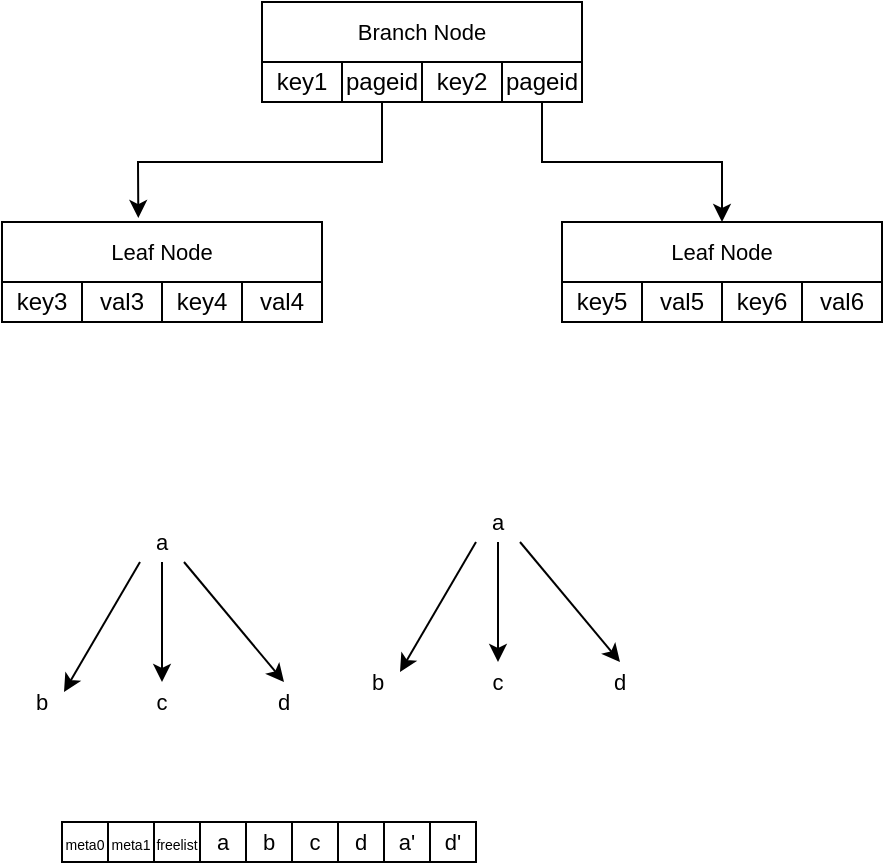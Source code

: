 <mxfile type="github" version="20.8.13">
  <diagram id="JOrlyePDWZIbf2m1sVJF" name="第 1 页">
    <mxGraphModel grid="1" shadow="0" math="0" pageHeight="1169" pageWidth="827" pageScale="1" page="1" fold="1" arrows="1" connect="1" tooltips="1" guides="1" gridSize="10" dy="264" dx="259">
      <root>
        <mxCell id="0" />
        <mxCell id="1" parent="0" />
        <mxCell id="vhXfBigJzkR24srd2eFZ-1" value="&lt;font style=&quot;font-size: 11px;&quot;&gt;Branch Node&lt;/font&gt;" parent="1" vertex="1" style="rounded=0;whiteSpace=wrap;html=1;movable=1;resizable=1;rotatable=1;deletable=1;editable=1;connectable=1;">
          <mxGeometry as="geometry" height="30" width="160" y="50" x="150" />
        </mxCell>
        <mxCell id="vhXfBigJzkR24srd2eFZ-4" value="key1" parent="1" vertex="1" style="rounded=0;whiteSpace=wrap;html=1;movable=1;resizable=1;rotatable=1;deletable=1;editable=1;connectable=1;">
          <mxGeometry as="geometry" height="20" width="40" y="80" x="150" />
        </mxCell>
        <mxCell id="vhXfBigJzkR24srd2eFZ-22" parent="1" style="edgeStyle=none;rounded=0;orthogonalLoop=1;jettySize=auto;html=1;entryX=0.426;entryY=-0.066;entryDx=0;entryDy=0;entryPerimeter=0;fontSize=11;exitX=0.5;exitY=1;exitDx=0;exitDy=0;" target="vhXfBigJzkR24srd2eFZ-12" source="vhXfBigJzkR24srd2eFZ-7" edge="1">
          <mxGeometry as="geometry" relative="1">
            <Array as="points">
              <mxPoint y="130" x="210" />
              <mxPoint y="130" x="88" />
            </Array>
          </mxGeometry>
        </mxCell>
        <mxCell id="vhXfBigJzkR24srd2eFZ-7" value="pageid" parent="1" vertex="1" style="rounded=0;whiteSpace=wrap;html=1;movable=1;resizable=1;rotatable=1;deletable=1;editable=1;connectable=1;">
          <mxGeometry as="geometry" height="20" width="40" y="80" x="190" />
        </mxCell>
        <mxCell id="vhXfBigJzkR24srd2eFZ-9" value="pageid" parent="1" vertex="1" style="rounded=0;whiteSpace=wrap;html=1;movable=1;resizable=1;rotatable=1;deletable=1;editable=1;connectable=1;">
          <mxGeometry as="geometry" height="20" width="40" y="80" x="270" />
        </mxCell>
        <mxCell id="vhXfBigJzkR24srd2eFZ-23" parent="1" style="edgeStyle=none;rounded=0;orthogonalLoop=1;jettySize=auto;html=1;entryX=0.5;entryY=0;entryDx=0;entryDy=0;fontSize=11;exitX=0.5;exitY=1;exitDx=0;exitDy=0;" target="vhXfBigJzkR24srd2eFZ-17" source="vhXfBigJzkR24srd2eFZ-9" edge="1">
          <mxGeometry as="geometry" relative="1">
            <Array as="points">
              <mxPoint y="130" x="290" />
              <mxPoint y="130" x="380" />
            </Array>
          </mxGeometry>
        </mxCell>
        <mxCell id="vhXfBigJzkR24srd2eFZ-11" value="key2" parent="1" vertex="1" style="rounded=0;whiteSpace=wrap;html=1;movable=1;resizable=1;rotatable=1;deletable=1;editable=1;connectable=1;">
          <mxGeometry as="geometry" height="20" width="40" y="80" x="230" />
        </mxCell>
        <mxCell id="vhXfBigJzkR24srd2eFZ-12" value="&lt;font style=&quot;font-size: 11px;&quot;&gt;Leaf Node&lt;/font&gt;" parent="1" vertex="1" style="rounded=0;whiteSpace=wrap;html=1;movable=1;resizable=1;rotatable=1;deletable=1;editable=1;connectable=1;">
          <mxGeometry as="geometry" height="30" width="160" y="160" x="20" />
        </mxCell>
        <mxCell id="vhXfBigJzkR24srd2eFZ-13" value="key3" parent="1" vertex="1" style="rounded=0;whiteSpace=wrap;html=1;movable=1;resizable=1;rotatable=1;deletable=1;editable=1;connectable=1;">
          <mxGeometry as="geometry" height="20" width="40" y="190" x="20" />
        </mxCell>
        <mxCell id="vhXfBigJzkR24srd2eFZ-14" value="val3" parent="1" vertex="1" style="rounded=0;whiteSpace=wrap;html=1;movable=1;resizable=1;rotatable=1;deletable=1;editable=1;connectable=1;">
          <mxGeometry as="geometry" height="20" width="40" y="190" x="60" />
        </mxCell>
        <mxCell id="vhXfBigJzkR24srd2eFZ-15" value="val4" parent="1" vertex="1" style="rounded=0;whiteSpace=wrap;html=1;movable=1;resizable=1;rotatable=1;deletable=1;editable=1;connectable=1;">
          <mxGeometry as="geometry" height="20" width="40" y="190" x="140" />
        </mxCell>
        <mxCell id="vhXfBigJzkR24srd2eFZ-16" value="key4" parent="1" vertex="1" style="rounded=0;whiteSpace=wrap;html=1;movable=1;resizable=1;rotatable=1;deletable=1;editable=1;connectable=1;">
          <mxGeometry as="geometry" height="20" width="40" y="190" x="100" />
        </mxCell>
        <mxCell id="vhXfBigJzkR24srd2eFZ-17" value="&lt;font style=&quot;font-size: 11px;&quot;&gt;Leaf Node&lt;/font&gt;" parent="1" vertex="1" style="rounded=0;whiteSpace=wrap;html=1;movable=1;resizable=1;rotatable=1;deletable=1;editable=1;connectable=1;">
          <mxGeometry as="geometry" height="30" width="160" y="160" x="300" />
        </mxCell>
        <mxCell id="vhXfBigJzkR24srd2eFZ-18" value="key5" parent="1" vertex="1" style="rounded=0;whiteSpace=wrap;html=1;movable=1;resizable=1;rotatable=1;deletable=1;editable=1;connectable=1;">
          <mxGeometry as="geometry" height="20" width="40" y="190" x="300" />
        </mxCell>
        <mxCell id="vhXfBigJzkR24srd2eFZ-19" value="val5" parent="1" vertex="1" style="rounded=0;whiteSpace=wrap;html=1;movable=1;resizable=1;rotatable=1;deletable=1;editable=1;connectable=1;">
          <mxGeometry as="geometry" height="20" width="40" y="190" x="340" />
        </mxCell>
        <mxCell id="vhXfBigJzkR24srd2eFZ-20" value="val6" parent="1" vertex="1" style="rounded=0;whiteSpace=wrap;html=1;movable=1;resizable=1;rotatable=1;deletable=1;editable=1;connectable=1;">
          <mxGeometry as="geometry" height="20" width="40" y="190" x="420" />
        </mxCell>
        <mxCell id="vhXfBigJzkR24srd2eFZ-21" value="key6" parent="1" vertex="1" style="rounded=0;whiteSpace=wrap;html=1;movable=1;resizable=1;rotatable=1;deletable=1;editable=1;connectable=1;">
          <mxGeometry as="geometry" height="20" width="40" y="190" x="380" />
        </mxCell>
        <mxCell id="vhXfBigJzkR24srd2eFZ-41" parent="1" style="edgeStyle=none;rounded=0;orthogonalLoop=1;jettySize=auto;html=1;entryX=0.5;entryY=0;entryDx=0;entryDy=0;fontSize=11;" target="vhXfBigJzkR24srd2eFZ-38" source="vhXfBigJzkR24srd2eFZ-24" edge="1">
          <mxGeometry as="geometry" relative="1" />
        </mxCell>
        <mxCell id="vhXfBigJzkR24srd2eFZ-42" parent="1" style="edgeStyle=none;rounded=0;orthogonalLoop=1;jettySize=auto;html=1;exitX=0;exitY=1;exitDx=0;exitDy=0;entryX=1;entryY=0.25;entryDx=0;entryDy=0;fontSize=11;" target="vhXfBigJzkR24srd2eFZ-35" source="vhXfBigJzkR24srd2eFZ-24" edge="1">
          <mxGeometry as="geometry" relative="1" />
        </mxCell>
        <mxCell id="vhXfBigJzkR24srd2eFZ-43" parent="1" style="edgeStyle=none;rounded=0;orthogonalLoop=1;jettySize=auto;html=1;exitX=1;exitY=1;exitDx=0;exitDy=0;entryX=0.5;entryY=0;entryDx=0;entryDy=0;fontSize=11;" target="vhXfBigJzkR24srd2eFZ-39" source="vhXfBigJzkR24srd2eFZ-24" edge="1">
          <mxGeometry as="geometry" relative="1" />
        </mxCell>
        <mxCell id="vhXfBigJzkR24srd2eFZ-24" value="a" parent="1" vertex="1" style="text;strokeColor=none;align=center;fillColor=none;html=1;verticalAlign=middle;whiteSpace=wrap;rounded=0;fontSize=11;">
          <mxGeometry as="geometry" height="20" width="22" y="310" x="89" />
        </mxCell>
        <mxCell id="vhXfBigJzkR24srd2eFZ-32" value="c" parent="1" vertex="1" style="rounded=0;whiteSpace=wrap;html=1;fontSize=11;">
          <mxGeometry as="geometry" height="20" width="23" y="460" x="165" />
        </mxCell>
        <mxCell id="vhXfBigJzkR24srd2eFZ-35" value="b" parent="1" vertex="1" style="text;strokeColor=none;align=center;fillColor=none;html=1;verticalAlign=middle;whiteSpace=wrap;rounded=0;fontSize=11;">
          <mxGeometry as="geometry" height="20" width="22" y="390" x="29" />
        </mxCell>
        <mxCell id="vhXfBigJzkR24srd2eFZ-38" value="c" parent="1" vertex="1" style="text;strokeColor=none;align=center;fillColor=none;html=1;verticalAlign=middle;whiteSpace=wrap;rounded=0;fontSize=11;">
          <mxGeometry as="geometry" height="20" width="22" y="390" x="89" />
        </mxCell>
        <mxCell id="vhXfBigJzkR24srd2eFZ-39" value="d" parent="1" vertex="1" style="text;strokeColor=none;align=center;fillColor=none;html=1;verticalAlign=middle;whiteSpace=wrap;rounded=0;fontSize=11;">
          <mxGeometry as="geometry" height="20" width="22" y="390" x="150" />
        </mxCell>
        <mxCell id="vhXfBigJzkR24srd2eFZ-72" parent="1" style="edgeStyle=none;rounded=0;orthogonalLoop=1;jettySize=auto;html=1;entryX=0.5;entryY=0;entryDx=0;entryDy=0;fontSize=11;" target="vhXfBigJzkR24srd2eFZ-77" source="vhXfBigJzkR24srd2eFZ-75" edge="1">
          <mxGeometry as="geometry" relative="1" />
        </mxCell>
        <mxCell id="vhXfBigJzkR24srd2eFZ-73" parent="1" style="edgeStyle=none;rounded=0;orthogonalLoop=1;jettySize=auto;html=1;exitX=0;exitY=1;exitDx=0;exitDy=0;entryX=1;entryY=0.25;entryDx=0;entryDy=0;fontSize=11;" target="vhXfBigJzkR24srd2eFZ-76" source="vhXfBigJzkR24srd2eFZ-75" edge="1">
          <mxGeometry as="geometry" relative="1" />
        </mxCell>
        <mxCell id="vhXfBigJzkR24srd2eFZ-74" parent="1" style="edgeStyle=none;rounded=0;orthogonalLoop=1;jettySize=auto;html=1;exitX=1;exitY=1;exitDx=0;exitDy=0;entryX=0.5;entryY=0;entryDx=0;entryDy=0;fontSize=11;" target="vhXfBigJzkR24srd2eFZ-78" source="vhXfBigJzkR24srd2eFZ-75" edge="1">
          <mxGeometry as="geometry" relative="1" />
        </mxCell>
        <mxCell id="vhXfBigJzkR24srd2eFZ-75" value="a" parent="1" vertex="1" style="text;strokeColor=none;align=center;fillColor=none;html=1;verticalAlign=middle;whiteSpace=wrap;rounded=0;fontSize=11;">
          <mxGeometry as="geometry" height="20" width="22" y="300" x="257" />
        </mxCell>
        <mxCell id="vhXfBigJzkR24srd2eFZ-76" value="b" parent="1" vertex="1" style="text;strokeColor=none;align=center;fillColor=none;html=1;verticalAlign=middle;whiteSpace=wrap;rounded=0;fontSize=11;">
          <mxGeometry as="geometry" height="20" width="22" y="380" x="197" />
        </mxCell>
        <mxCell id="vhXfBigJzkR24srd2eFZ-77" value="c" parent="1" vertex="1" style="text;strokeColor=none;align=center;fillColor=none;html=1;verticalAlign=middle;whiteSpace=wrap;rounded=0;fontSize=11;">
          <mxGeometry as="geometry" height="20" width="22" y="380" x="257" />
        </mxCell>
        <mxCell id="vhXfBigJzkR24srd2eFZ-78" value="d" parent="1" vertex="1" style="text;strokeColor=none;align=center;fillColor=none;html=1;verticalAlign=middle;whiteSpace=wrap;rounded=0;fontSize=11;">
          <mxGeometry as="geometry" height="20" width="22" y="380" x="318" />
        </mxCell>
        <mxCell id="vhXfBigJzkR24srd2eFZ-79" value="a" parent="1" vertex="1" style="rounded=0;whiteSpace=wrap;html=1;fontSize=11;">
          <mxGeometry as="geometry" height="20" width="23" y="460" x="119" />
        </mxCell>
        <mxCell id="vhXfBigJzkR24srd2eFZ-80" value="b" parent="1" vertex="1" style="rounded=0;whiteSpace=wrap;html=1;fontSize=11;">
          <mxGeometry as="geometry" height="20" width="23" y="460" x="142" />
        </mxCell>
        <mxCell id="vhXfBigJzkR24srd2eFZ-81" value="d" parent="1" vertex="1" style="rounded=0;whiteSpace=wrap;html=1;fontSize=11;">
          <mxGeometry as="geometry" height="20" width="23" y="460" x="188" />
        </mxCell>
        <mxCell id="vhXfBigJzkR24srd2eFZ-83" value="a&#39;" parent="1" vertex="1" style="rounded=0;whiteSpace=wrap;html=1;fontSize=11;">
          <mxGeometry as="geometry" height="20" width="23" y="460" x="211" />
        </mxCell>
        <mxCell id="vhXfBigJzkR24srd2eFZ-85" value="d&#39;" parent="1" vertex="1" style="rounded=0;whiteSpace=wrap;html=1;fontSize=11;">
          <mxGeometry as="geometry" height="20" width="23" y="460" x="234" />
        </mxCell>
        <mxCell id="vhXfBigJzkR24srd2eFZ-86" value="&lt;font style=&quot;font-size: 7px;&quot;&gt;freelist&lt;/font&gt;" parent="1" vertex="1" style="rounded=0;whiteSpace=wrap;html=1;fontSize=11;">
          <mxGeometry as="geometry" height="20" width="23" y="460" x="96" />
        </mxCell>
        <mxCell id="7uClIL1c8tzAW1SbDXco-1" value="&lt;font style=&quot;font-size: 7px;&quot;&gt;meta1&lt;/font&gt;" parent="1" vertex="1" style="rounded=0;whiteSpace=wrap;html=1;fontSize=11;">
          <mxGeometry as="geometry" height="20" width="23" y="460" x="73" />
        </mxCell>
        <mxCell id="7uClIL1c8tzAW1SbDXco-3" value="&lt;font style=&quot;font-size: 7px;&quot;&gt;meta0&lt;/font&gt;" parent="1" vertex="1" style="rounded=0;whiteSpace=wrap;html=1;fontSize=11;">
          <mxGeometry as="geometry" height="20" width="23" y="460" x="50" />
        </mxCell>
      </root>
    </mxGraphModel>
  </diagram>
</mxfile>
